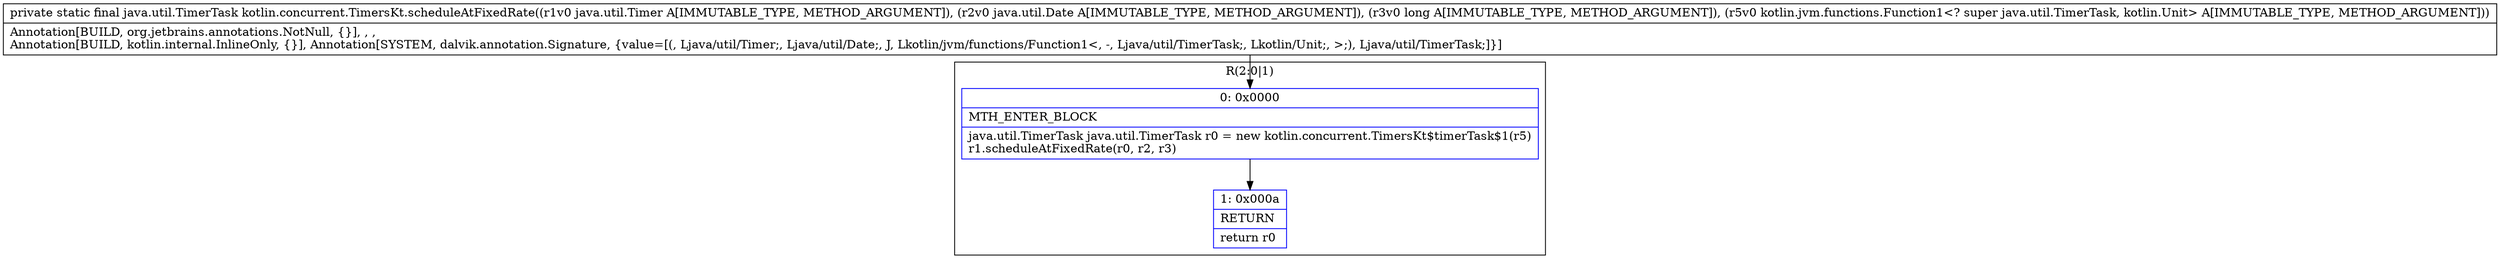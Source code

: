 digraph "CFG forkotlin.concurrent.TimersKt.scheduleAtFixedRate(Ljava\/util\/Timer;Ljava\/util\/Date;JLkotlin\/jvm\/functions\/Function1;)Ljava\/util\/TimerTask;" {
subgraph cluster_Region_139370047 {
label = "R(2:0|1)";
node [shape=record,color=blue];
Node_0 [shape=record,label="{0\:\ 0x0000|MTH_ENTER_BLOCK\l|java.util.TimerTask java.util.TimerTask r0 = new kotlin.concurrent.TimersKt$timerTask$1(r5)\lr1.scheduleAtFixedRate(r0, r2, r3)\l}"];
Node_1 [shape=record,label="{1\:\ 0x000a|RETURN\l|return r0\l}"];
}
MethodNode[shape=record,label="{private static final java.util.TimerTask kotlin.concurrent.TimersKt.scheduleAtFixedRate((r1v0 java.util.Timer A[IMMUTABLE_TYPE, METHOD_ARGUMENT]), (r2v0 java.util.Date A[IMMUTABLE_TYPE, METHOD_ARGUMENT]), (r3v0 long A[IMMUTABLE_TYPE, METHOD_ARGUMENT]), (r5v0 kotlin.jvm.functions.Function1\<? super java.util.TimerTask, kotlin.Unit\> A[IMMUTABLE_TYPE, METHOD_ARGUMENT]))  | Annotation[BUILD, org.jetbrains.annotations.NotNull, \{\}], , , \lAnnotation[BUILD, kotlin.internal.InlineOnly, \{\}], Annotation[SYSTEM, dalvik.annotation.Signature, \{value=[(, Ljava\/util\/Timer;, Ljava\/util\/Date;, J, Lkotlin\/jvm\/functions\/Function1\<, \-, Ljava\/util\/TimerTask;, Lkotlin\/Unit;, \>;), Ljava\/util\/TimerTask;]\}]\l}"];
MethodNode -> Node_0;
Node_0 -> Node_1;
}

